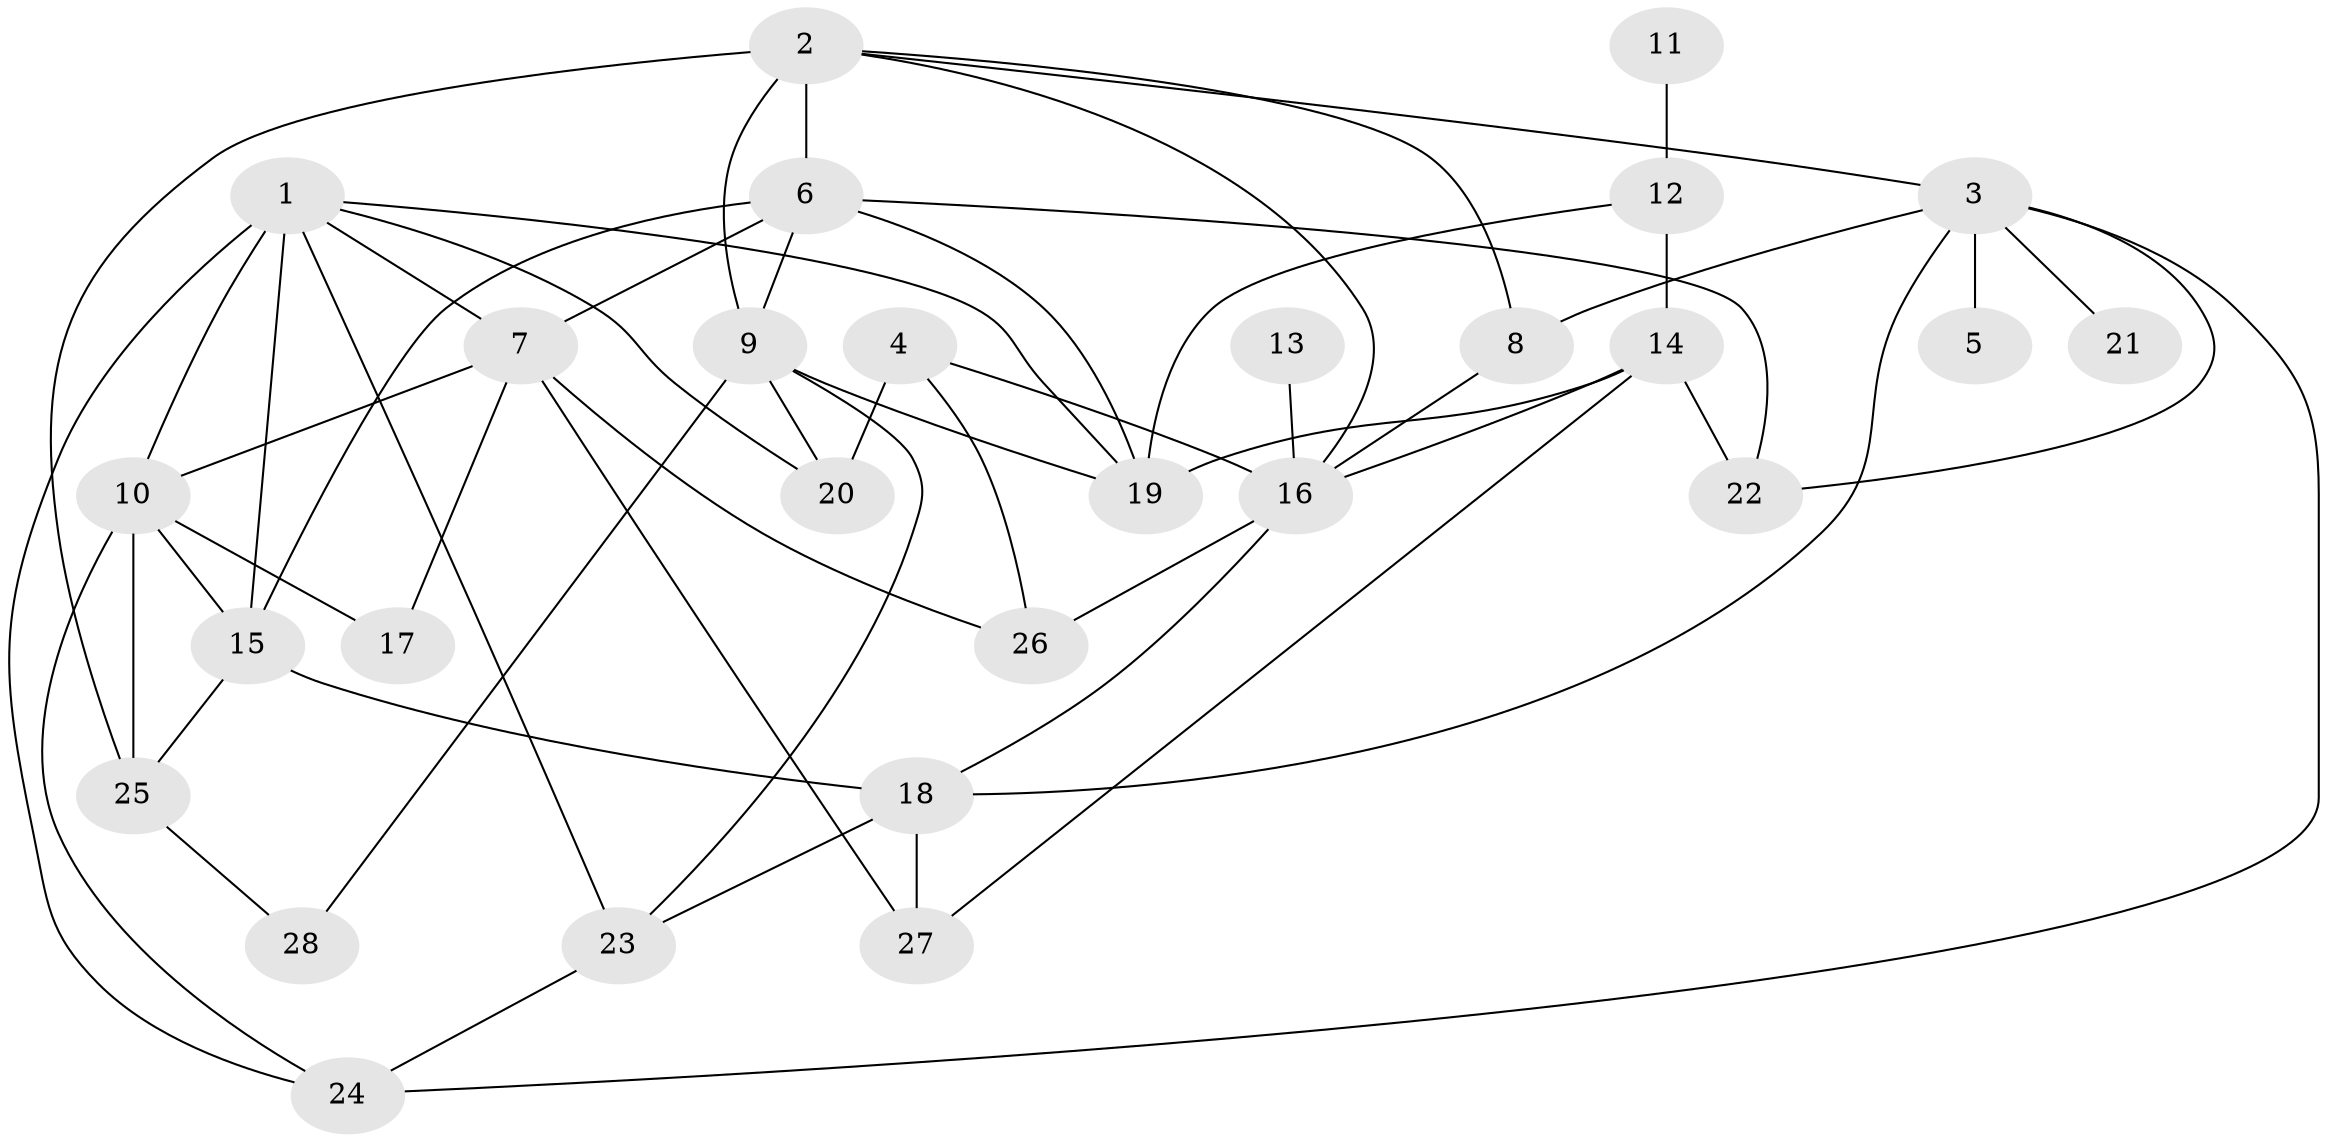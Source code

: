 // original degree distribution, {9: 0.011627906976744186, 6: 0.046511627906976744, 5: 0.10465116279069768, 3: 0.27906976744186046, 7: 0.011627906976744186, 4: 0.08139534883720931, 2: 0.26744186046511625, 1: 0.19767441860465115}
// Generated by graph-tools (version 1.1) at 2025/36/03/04/25 23:36:03]
// undirected, 28 vertices, 56 edges
graph export_dot {
  node [color=gray90,style=filled];
  1;
  2;
  3;
  4;
  5;
  6;
  7;
  8;
  9;
  10;
  11;
  12;
  13;
  14;
  15;
  16;
  17;
  18;
  19;
  20;
  21;
  22;
  23;
  24;
  25;
  26;
  27;
  28;
  1 -- 7 [weight=1.0];
  1 -- 10 [weight=1.0];
  1 -- 15 [weight=2.0];
  1 -- 19 [weight=1.0];
  1 -- 20 [weight=1.0];
  1 -- 23 [weight=1.0];
  1 -- 24 [weight=1.0];
  2 -- 3 [weight=1.0];
  2 -- 6 [weight=1.0];
  2 -- 8 [weight=1.0];
  2 -- 9 [weight=1.0];
  2 -- 16 [weight=1.0];
  2 -- 25 [weight=2.0];
  3 -- 5 [weight=1.0];
  3 -- 8 [weight=1.0];
  3 -- 18 [weight=1.0];
  3 -- 21 [weight=1.0];
  3 -- 22 [weight=1.0];
  3 -- 24 [weight=1.0];
  4 -- 16 [weight=1.0];
  4 -- 20 [weight=1.0];
  4 -- 26 [weight=2.0];
  6 -- 7 [weight=1.0];
  6 -- 9 [weight=1.0];
  6 -- 15 [weight=2.0];
  6 -- 19 [weight=1.0];
  6 -- 22 [weight=1.0];
  7 -- 10 [weight=1.0];
  7 -- 17 [weight=1.0];
  7 -- 26 [weight=1.0];
  7 -- 27 [weight=1.0];
  8 -- 16 [weight=1.0];
  9 -- 19 [weight=1.0];
  9 -- 20 [weight=1.0];
  9 -- 23 [weight=1.0];
  9 -- 28 [weight=1.0];
  10 -- 15 [weight=1.0];
  10 -- 17 [weight=2.0];
  10 -- 24 [weight=1.0];
  10 -- 25 [weight=1.0];
  11 -- 12 [weight=2.0];
  12 -- 14 [weight=2.0];
  12 -- 19 [weight=1.0];
  13 -- 16 [weight=1.0];
  14 -- 16 [weight=1.0];
  14 -- 19 [weight=1.0];
  14 -- 22 [weight=1.0];
  14 -- 27 [weight=1.0];
  15 -- 18 [weight=2.0];
  15 -- 25 [weight=1.0];
  16 -- 18 [weight=1.0];
  16 -- 26 [weight=1.0];
  18 -- 23 [weight=1.0];
  18 -- 27 [weight=1.0];
  23 -- 24 [weight=1.0];
  25 -- 28 [weight=1.0];
}
